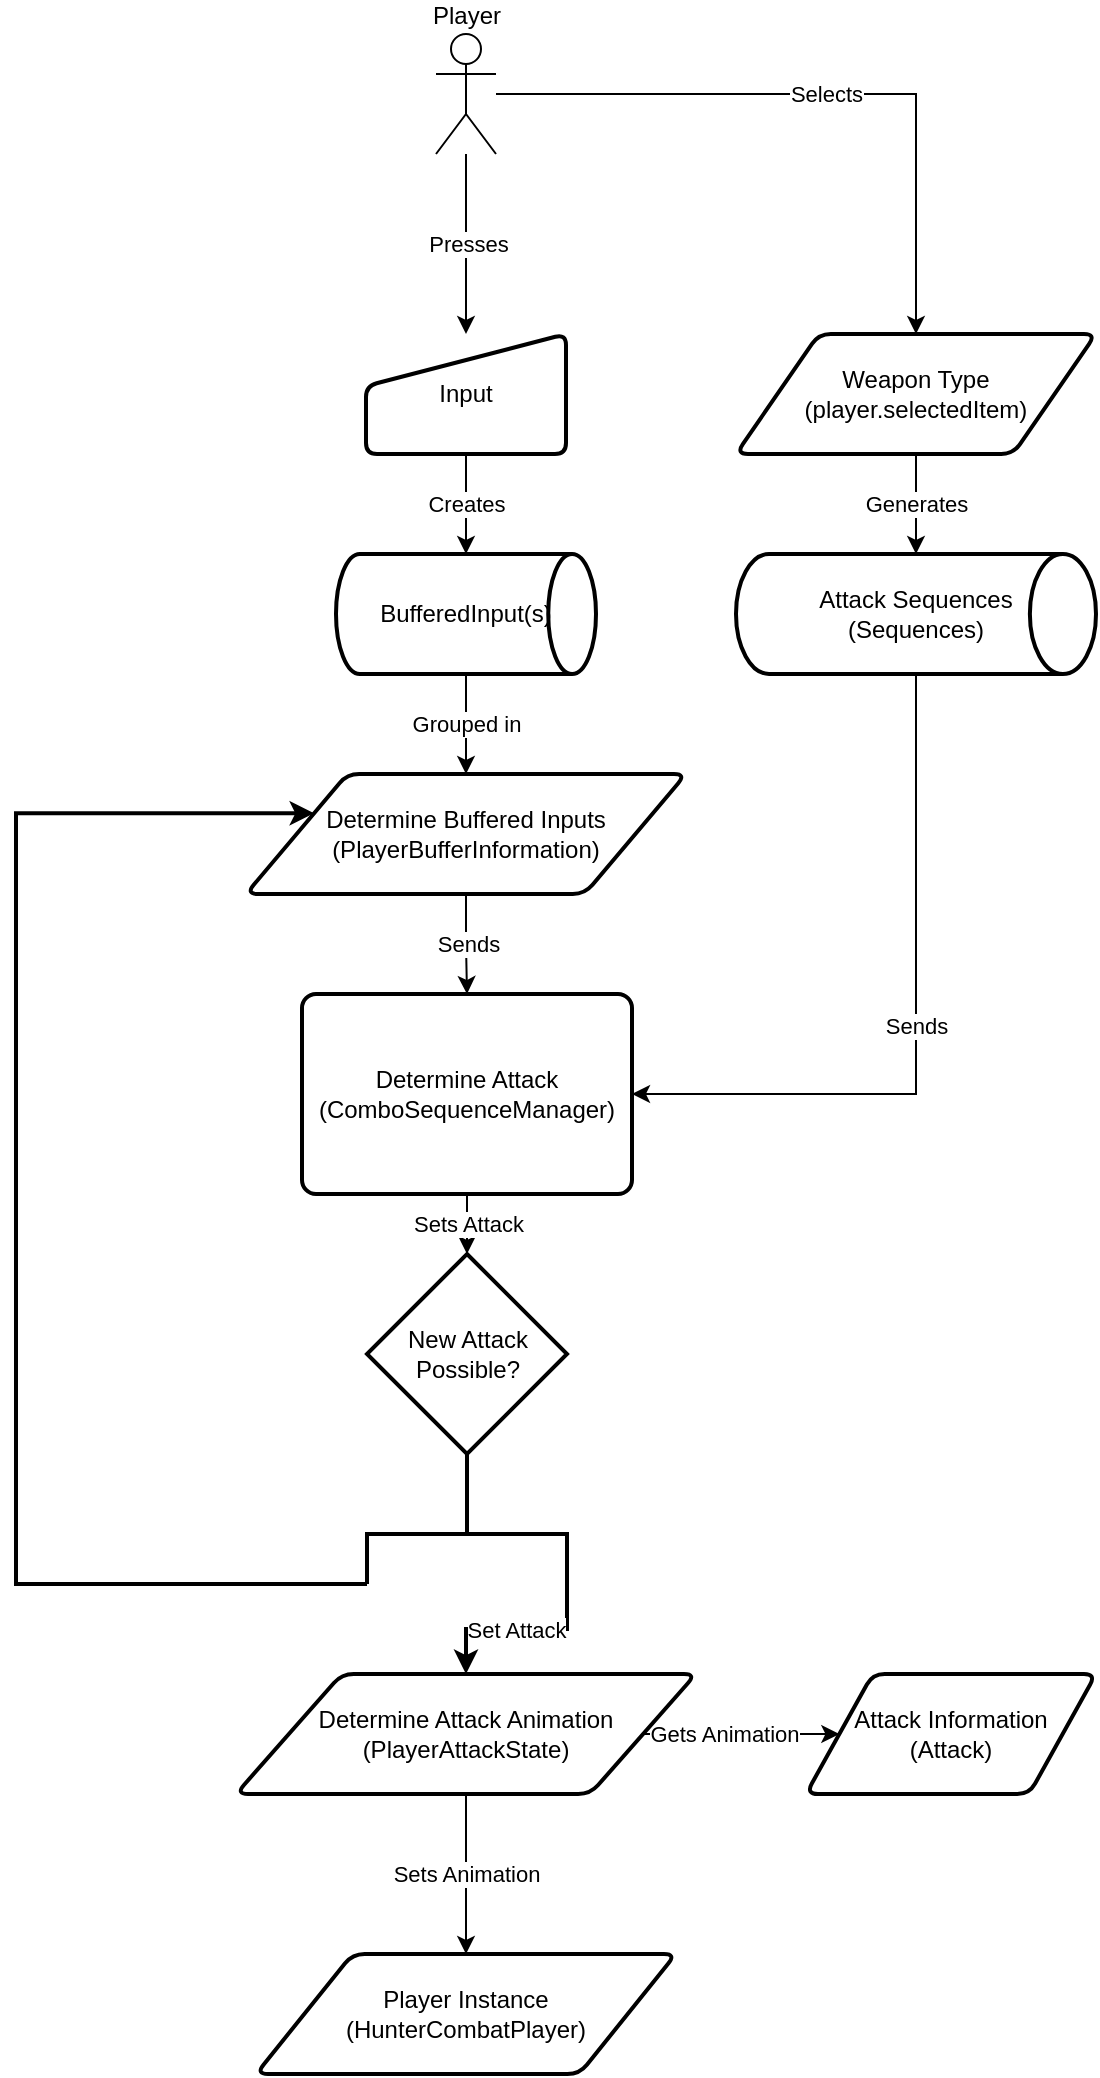 <mxfile version="14.3.0" type="device"><diagram id="UyXl4t8kCccTHeGMWQIS" name="Page-1"><mxGraphModel dx="1422" dy="766" grid="1" gridSize="10" guides="1" tooltips="1" connect="1" arrows="1" fold="1" page="1" pageScale="1" pageWidth="850" pageHeight="1100" math="0" shadow="0"><root><mxCell id="0"/><mxCell id="1" parent="0"/><mxCell id="UzTUSoBMRouSCwVCAfXn-3" value="Presses" style="edgeStyle=orthogonalEdgeStyle;rounded=0;orthogonalLoop=1;jettySize=auto;html=1;entryX=0.5;entryY=0;entryDx=0;entryDy=0;" parent="1" source="UzTUSoBMRouSCwVCAfXn-1" edge="1"><mxGeometry relative="1" as="geometry"><mxPoint x="425" y="170" as="targetPoint"/></mxGeometry></mxCell><mxCell id="UzTUSoBMRouSCwVCAfXn-6" value="Selects" style="edgeStyle=orthogonalEdgeStyle;rounded=0;orthogonalLoop=1;jettySize=auto;html=1;entryX=0.5;entryY=0;entryDx=0;entryDy=0;" parent="1" source="UzTUSoBMRouSCwVCAfXn-1" target="UzTUSoBMRouSCwVCAfXn-5" edge="1"><mxGeometry relative="1" as="geometry"/></mxCell><mxCell id="UzTUSoBMRouSCwVCAfXn-1" value="Player" style="shape=umlActor;verticalLabelPosition=top;verticalAlign=bottom;html=1;outlineConnect=0;labelPosition=center;align=center;" parent="1" vertex="1"><mxGeometry x="410" y="20" width="30" height="60" as="geometry"/></mxCell><mxCell id="UzTUSoBMRouSCwVCAfXn-12" value="Creates" style="edgeStyle=orthogonalEdgeStyle;rounded=0;orthogonalLoop=1;jettySize=auto;html=1;entryX=0.5;entryY=0;entryDx=0;entryDy=0;" parent="1" source="UzTUSoBMRouSCwVCAfXn-4" target="UzTUSoBMRouSCwVCAfXn-9" edge="1"><mxGeometry relative="1" as="geometry"/></mxCell><mxCell id="UzTUSoBMRouSCwVCAfXn-4" value="Input" style="html=1;strokeWidth=2;shape=manualInput;whiteSpace=wrap;rounded=1;size=26;arcSize=11;" parent="1" vertex="1"><mxGeometry x="375" y="170" width="100" height="60" as="geometry"/></mxCell><mxCell id="UzTUSoBMRouSCwVCAfXn-8" value="Generates" style="edgeStyle=orthogonalEdgeStyle;rounded=0;orthogonalLoop=1;jettySize=auto;html=1;entryX=0.5;entryY=0;entryDx=0;entryDy=0;entryPerimeter=0;" parent="1" source="UzTUSoBMRouSCwVCAfXn-5" target="UzTUSoBMRouSCwVCAfXn-7" edge="1"><mxGeometry relative="1" as="geometry"/></mxCell><mxCell id="UzTUSoBMRouSCwVCAfXn-5" value="Weapon Type&lt;br&gt;(player.selectedItem)" style="shape=parallelogram;html=1;strokeWidth=2;perimeter=parallelogramPerimeter;whiteSpace=wrap;rounded=1;arcSize=12;size=0.23;" parent="1" vertex="1"><mxGeometry x="560" y="170" width="180" height="60" as="geometry"/></mxCell><mxCell id="UzTUSoBMRouSCwVCAfXn-11" value="Sends" style="edgeStyle=orthogonalEdgeStyle;rounded=0;orthogonalLoop=1;jettySize=auto;html=1;entryX=1;entryY=0.5;entryDx=0;entryDy=0;" parent="1" source="UzTUSoBMRouSCwVCAfXn-7" target="UzTUSoBMRouSCwVCAfXn-10" edge="1"><mxGeometry relative="1" as="geometry"><mxPoint x="650" y="560" as="targetPoint"/><Array as="points"><mxPoint x="650" y="550"/></Array></mxGeometry></mxCell><mxCell id="UzTUSoBMRouSCwVCAfXn-7" value="Attack Sequences&lt;br&gt;(Sequences)" style="strokeWidth=2;html=1;shape=mxgraph.flowchart.direct_data;whiteSpace=wrap;" parent="1" vertex="1"><mxGeometry x="560" y="280" width="180" height="60" as="geometry"/></mxCell><mxCell id="UzTUSoBMRouSCwVCAfXn-16" value="Grouped in" style="edgeStyle=orthogonalEdgeStyle;rounded=0;orthogonalLoop=1;jettySize=auto;html=1;entryX=0.5;entryY=0;entryDx=0;entryDy=0;" parent="1" source="UzTUSoBMRouSCwVCAfXn-9" target="UzTUSoBMRouSCwVCAfXn-15" edge="1"><mxGeometry relative="1" as="geometry"/></mxCell><mxCell id="UzTUSoBMRouSCwVCAfXn-9" value="BufferedInput(s)" style="strokeWidth=2;html=1;shape=mxgraph.flowchart.direct_data;whiteSpace=wrap;fontFamily=Helvetica;fontSize=12;fontColor=#000000;align=center;strokeColor=#000000;fillColor=#ffffff;" parent="1" vertex="1"><mxGeometry x="360" y="280" width="130" height="60" as="geometry"/></mxCell><mxCell id="UzTUSoBMRouSCwVCAfXn-13" value="Sets Attack" style="edgeStyle=orthogonalEdgeStyle;rounded=0;orthogonalLoop=1;jettySize=auto;html=1;exitX=0.5;exitY=1;exitDx=0;exitDy=0;entryX=0.5;entryY=0;entryDx=0;entryDy=0;entryPerimeter=0;" parent="1" source="UzTUSoBMRouSCwVCAfXn-10" edge="1" target="N3lS1sZ4nOtNhwNfVB4f-3"><mxGeometry relative="1" as="geometry"><mxPoint x="425.5" y="740" as="targetPoint"/><mxPoint x="425.5" y="690" as="sourcePoint"/></mxGeometry></mxCell><mxCell id="UzTUSoBMRouSCwVCAfXn-10" value="Determine Attack&lt;br&gt;(ComboSequenceManager)" style="rounded=1;whiteSpace=wrap;html=1;absoluteArcSize=1;arcSize=14;strokeWidth=2;" parent="1" vertex="1"><mxGeometry x="343" y="500" width="165" height="100" as="geometry"/></mxCell><mxCell id="UzTUSoBMRouSCwVCAfXn-19" value="Gets Animation" style="edgeStyle=orthogonalEdgeStyle;rounded=0;orthogonalLoop=1;jettySize=auto;html=1;entryX=0;entryY=0.5;entryDx=0;entryDy=0;" parent="1" source="UzTUSoBMRouSCwVCAfXn-14" target="UzTUSoBMRouSCwVCAfXn-18" edge="1"><mxGeometry x="-0.179" relative="1" as="geometry"><Array as="points"/><mxPoint as="offset"/></mxGeometry></mxCell><mxCell id="UzTUSoBMRouSCwVCAfXn-21" value="Sets Animation" style="edgeStyle=orthogonalEdgeStyle;rounded=0;orthogonalLoop=1;jettySize=auto;html=1;entryX=0.5;entryY=0;entryDx=0;entryDy=0;" parent="1" source="UzTUSoBMRouSCwVCAfXn-14" target="UzTUSoBMRouSCwVCAfXn-20" edge="1"><mxGeometry relative="1" as="geometry"/></mxCell><mxCell id="UzTUSoBMRouSCwVCAfXn-14" value="Determine Attack Animation&lt;br&gt;(PlayerAttackState)" style="shape=parallelogram;html=1;strokeWidth=2;perimeter=parallelogramPerimeter;whiteSpace=wrap;rounded=1;arcSize=12;size=0.23;" parent="1" vertex="1"><mxGeometry x="310" y="840" width="230" height="60" as="geometry"/></mxCell><mxCell id="UzTUSoBMRouSCwVCAfXn-17" value="Sends" style="edgeStyle=orthogonalEdgeStyle;rounded=0;orthogonalLoop=1;jettySize=auto;html=1;entryX=0.5;entryY=0;entryDx=0;entryDy=0;" parent="1" source="UzTUSoBMRouSCwVCAfXn-15" target="UzTUSoBMRouSCwVCAfXn-10" edge="1"><mxGeometry relative="1" as="geometry"/></mxCell><mxCell id="UzTUSoBMRouSCwVCAfXn-15" value="Determine Buffered Inputs&lt;br&gt;(PlayerBufferInformation)" style="shape=parallelogram;html=1;strokeWidth=2;perimeter=parallelogramPerimeter;whiteSpace=wrap;rounded=1;arcSize=12;size=0.23;" parent="1" vertex="1"><mxGeometry x="315" y="390" width="220" height="60" as="geometry"/></mxCell><mxCell id="UzTUSoBMRouSCwVCAfXn-18" value="Attack Information&lt;br&gt;(Attack)" style="shape=parallelogram;html=1;strokeWidth=2;perimeter=parallelogramPerimeter;whiteSpace=wrap;rounded=1;arcSize=12;size=0.23;" parent="1" vertex="1"><mxGeometry x="595" y="840" width="145" height="60" as="geometry"/></mxCell><mxCell id="UzTUSoBMRouSCwVCAfXn-20" value="Player Instance&lt;br&gt;(HunterCombatPlayer)" style="shape=parallelogram;html=1;strokeWidth=2;perimeter=parallelogramPerimeter;whiteSpace=wrap;rounded=1;arcSize=12;size=0.23;" parent="1" vertex="1"><mxGeometry x="320" y="980" width="210" height="60" as="geometry"/></mxCell><mxCell id="N3lS1sZ4nOtNhwNfVB4f-3" value="New Attack Possible?" style="strokeWidth=2;html=1;shape=mxgraph.flowchart.decision;whiteSpace=wrap;" vertex="1" parent="1"><mxGeometry x="375.5" y="630" width="100" height="100" as="geometry"/></mxCell><mxCell id="N3lS1sZ4nOtNhwNfVB4f-5" style="edgeStyle=orthogonalEdgeStyle;rounded=0;orthogonalLoop=1;jettySize=auto;html=1;exitX=0;exitY=0.5;exitDx=0;exitDy=0;exitPerimeter=0;entryX=0.5;entryY=1;entryDx=0;entryDy=0;entryPerimeter=0;endArrow=none;endFill=0;strokeWidth=2;" edge="1" parent="1" source="N3lS1sZ4nOtNhwNfVB4f-4" target="N3lS1sZ4nOtNhwNfVB4f-3"><mxGeometry relative="1" as="geometry"/></mxCell><mxCell id="N3lS1sZ4nOtNhwNfVB4f-6" value="Set Attack" style="edgeStyle=orthogonalEdgeStyle;rounded=0;orthogonalLoop=1;jettySize=auto;html=1;exitX=1;exitY=0;exitDx=0;exitDy=0;exitPerimeter=0;entryX=0.5;entryY=0;entryDx=0;entryDy=0;endArrow=classic;endFill=1;strokeWidth=2;" edge="1" parent="1" source="N3lS1sZ4nOtNhwNfVB4f-4" target="UzTUSoBMRouSCwVCAfXn-14"><mxGeometry relative="1" as="geometry"/></mxCell><mxCell id="N3lS1sZ4nOtNhwNfVB4f-7" style="edgeStyle=orthogonalEdgeStyle;rounded=0;orthogonalLoop=1;jettySize=auto;html=1;exitX=1;exitY=1;exitDx=0;exitDy=0;exitPerimeter=0;endArrow=classic;endFill=1;strokeWidth=2;entryX=0;entryY=0.25;entryDx=0;entryDy=0;" edge="1" parent="1" source="N3lS1sZ4nOtNhwNfVB4f-4" target="UzTUSoBMRouSCwVCAfXn-15"><mxGeometry relative="1" as="geometry"><mxPoint x="210" y="430" as="targetPoint"/><Array as="points"><mxPoint x="200" y="795"/><mxPoint x="200" y="410"/></Array></mxGeometry></mxCell><mxCell id="N3lS1sZ4nOtNhwNfVB4f-4" value="" style="strokeWidth=2;html=1;shape=mxgraph.flowchart.annotation_2;align=left;labelPosition=right;pointerEvents=1;rotation=90;" vertex="1" parent="1"><mxGeometry x="400.5" y="720" width="50" height="100" as="geometry"/></mxCell></root></mxGraphModel></diagram></mxfile>